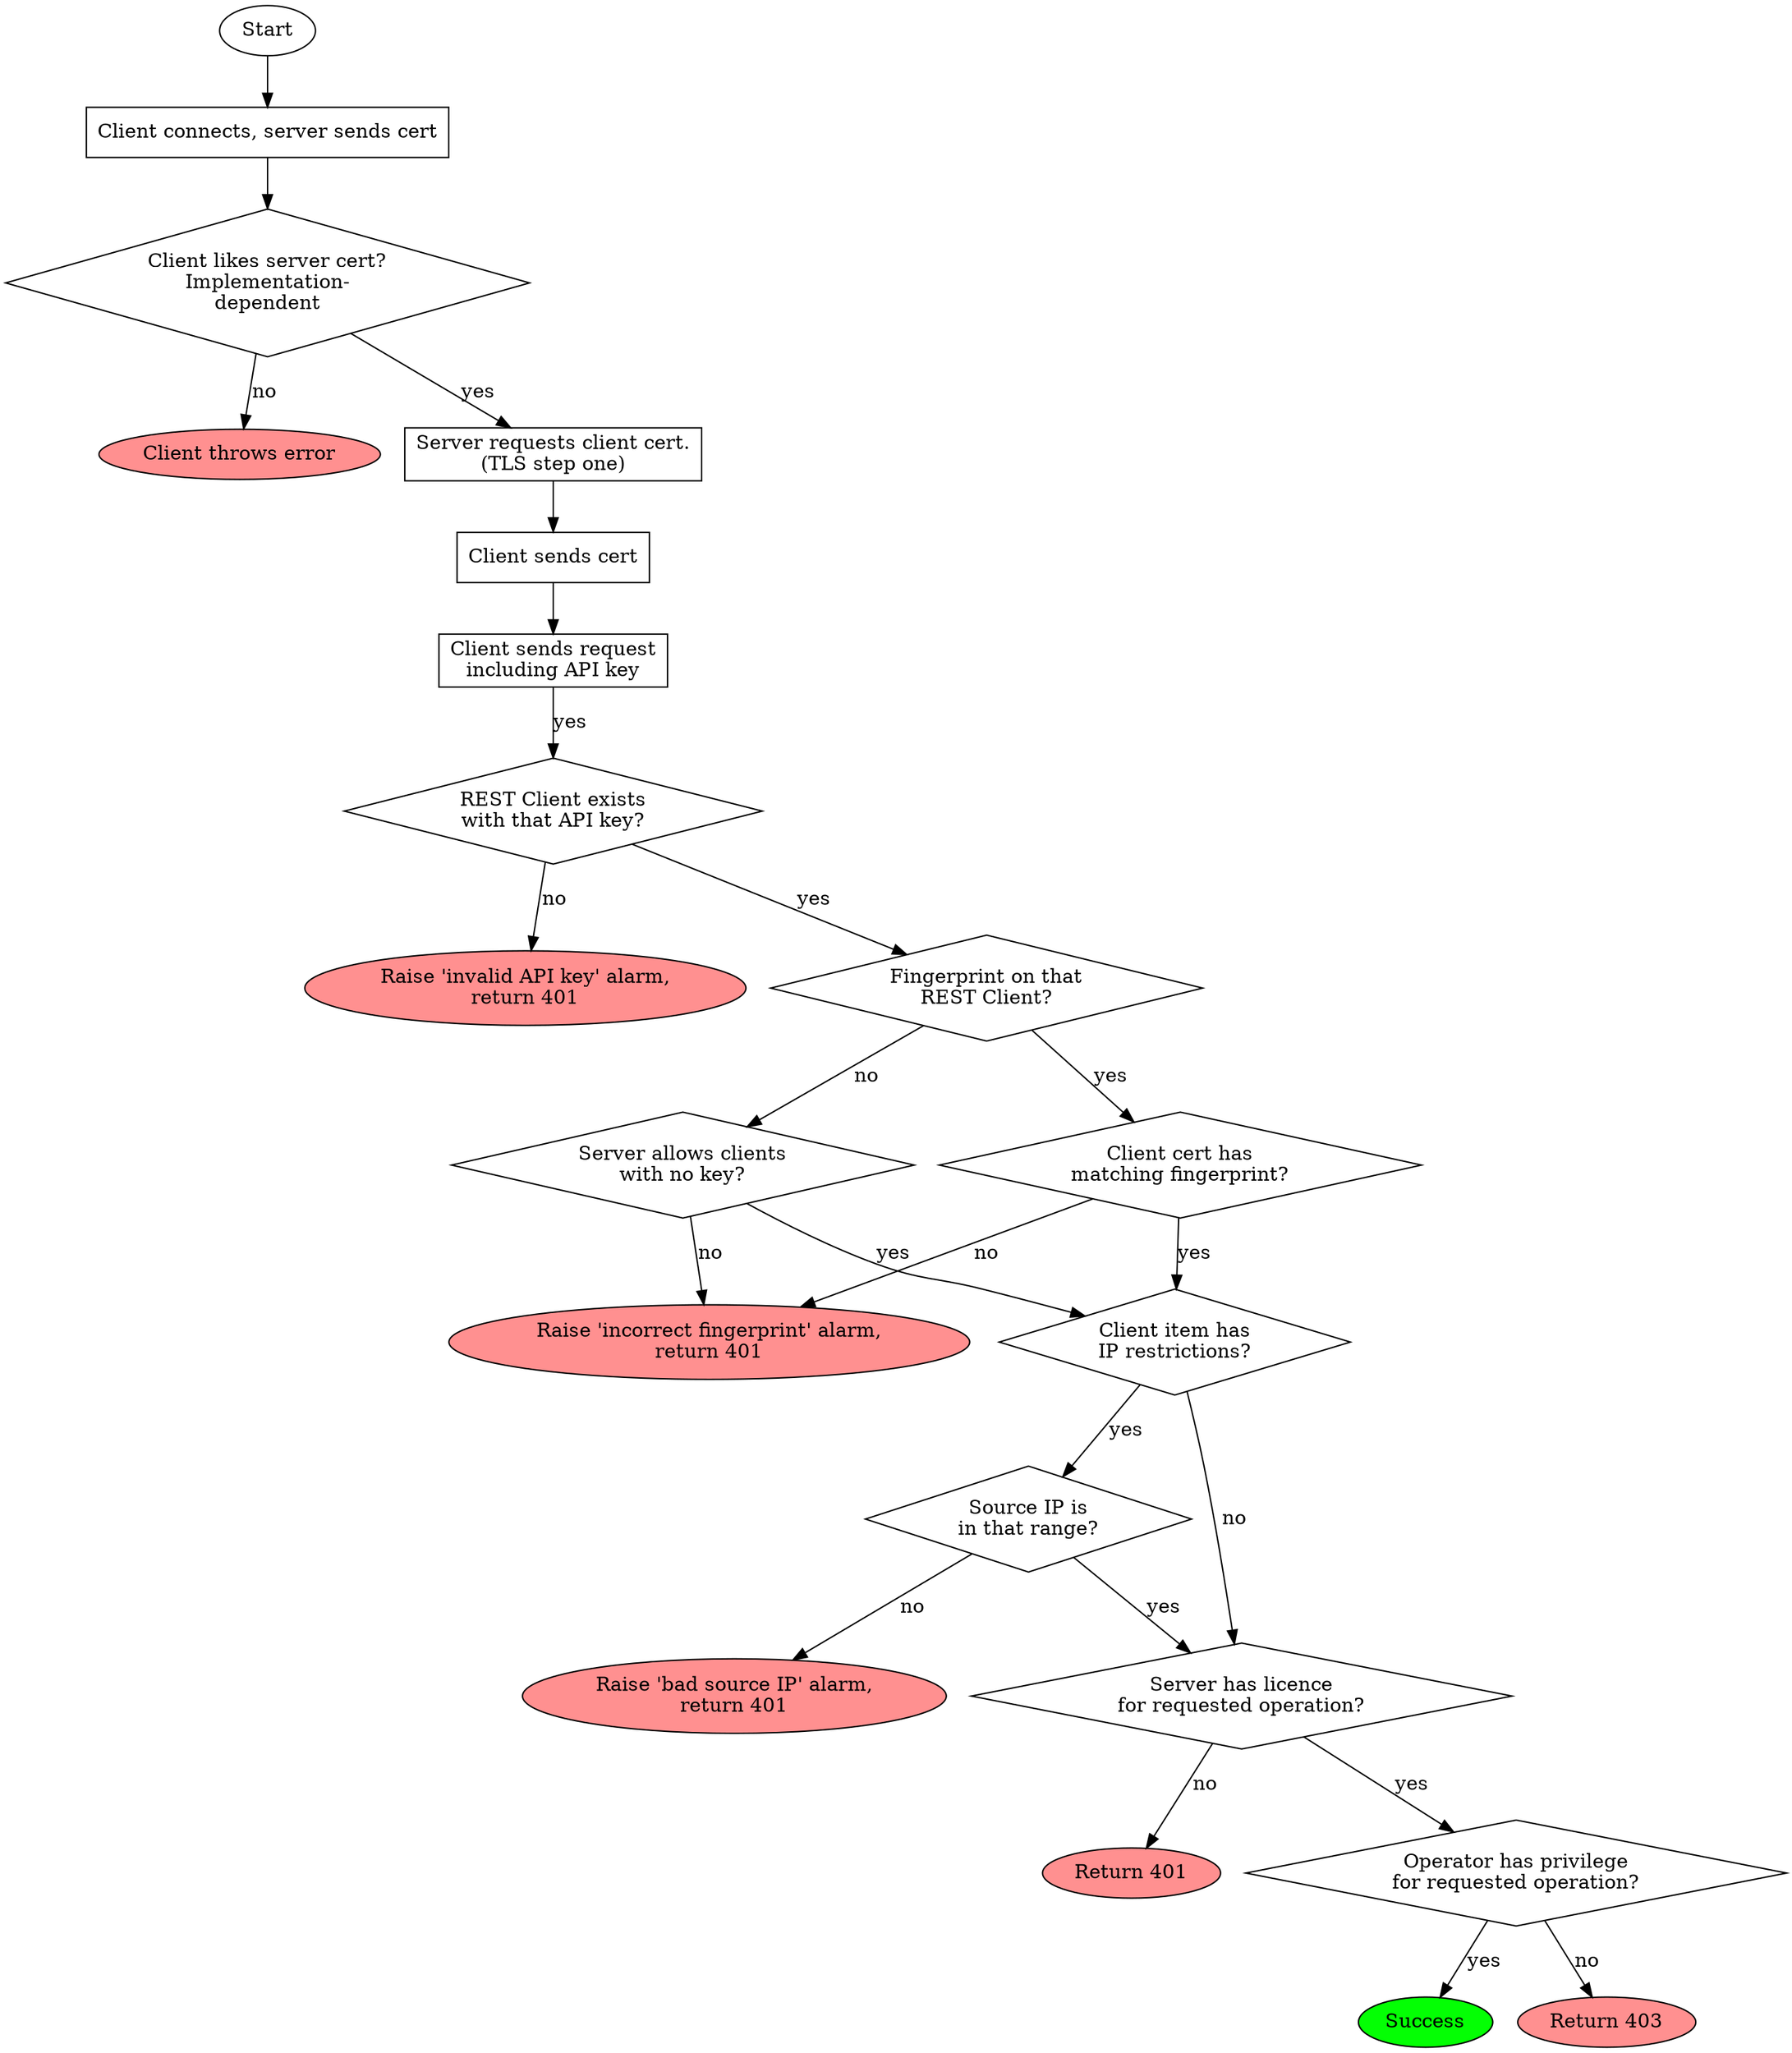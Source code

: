 digraph
{
        start[label=Start]
        end[label="Success" style=filled fillcolor="#04ff04"]

        node [shape=ellipse, style=filled, fillcolor="#ff9090"]
        o_noapikey[label="Raise 'invalid API key' alarm,\nreturn 401"]
        o_badprint[label="Raise 'incorrect fingerprint' alarm,\nreturn 401"]
        o_badip[label="Raise 'bad source IP' alarm,\nreturn 401"]
        o_nolicence[label="Return 401"]
        clientquit[label="Client throws error"]
        o_nopriv[label="Return 403"]

        node [shape=box, style=""]
        op1[label="Client connects, server sends cert"]
        o_reqclientcert[label="Server requests client cert.\n(TLS step one)"]
        o_clientsendscert[label="Client sends cert"]
        o_clientreq[label="Client sends request\nincluding API key"]

        node [shape=diamond]
        cond[label="Client likes server cert?\nImplementation-\ndependent"]
        c_apikeycheck[label="REST Client exists\nwith that API key?"]
        c_clientcertcheck1[label="Fingerprint on that\nREST Client?"]
        c_clientcertcheck2[label="Server allows clients\nwith no key?"]
        c_correctcert[label="Client cert has\nmatching fingerprint?" shape=diamond]
        c_sourceip1[label="Client item has\nIP restrictions?"]
        c_sourceip2[label="Source IP is\nin that range?"]
        c_licence[label="Server has licence\nfor requested operation?"]
        c_privcheck[label="Operator has privilege\nfor requested operation?"]

        start->op1
        op1->cond
        cond->clientquit [label = "no"]
        cond->o_reqclientcert [label = "yes"]
        o_reqclientcert -> o_clientsendscert
        o_clientsendscert -> o_clientreq
        o_clientreq->c_apikeycheck [label = "yes"]

        c_apikeycheck->o_noapikey [label = "no"]
        c_apikeycheck->c_clientcertcheck1 [label = "yes"]
        c_clientcertcheck1->c_clientcertcheck2 [label = "no"]
        c_clientcertcheck2->o_badprint [label = "no"]
        c_clientcertcheck2->c_sourceip1 [label = "yes"]

        c_clientcertcheck1->c_correctcert [label = "yes"]
        c_correctcert->o_badprint [label = "no"]

        c_correctcert->c_sourceip1 [label = "yes"]
        c_sourceip1->c_licence [label = "no"]
        c_sourceip1->c_sourceip2 [label = "yes"]
        
        c_sourceip2->c_licence [label = "yes"]
        c_sourceip2->o_badip [label = "no"]

        c_licence->o_nolicence [label="no"]
        c_licence->c_privcheck [label="yes"]
        c_privcheck->o_nopriv [label="no"]
        c_privcheck->end [label="yes"]
}
